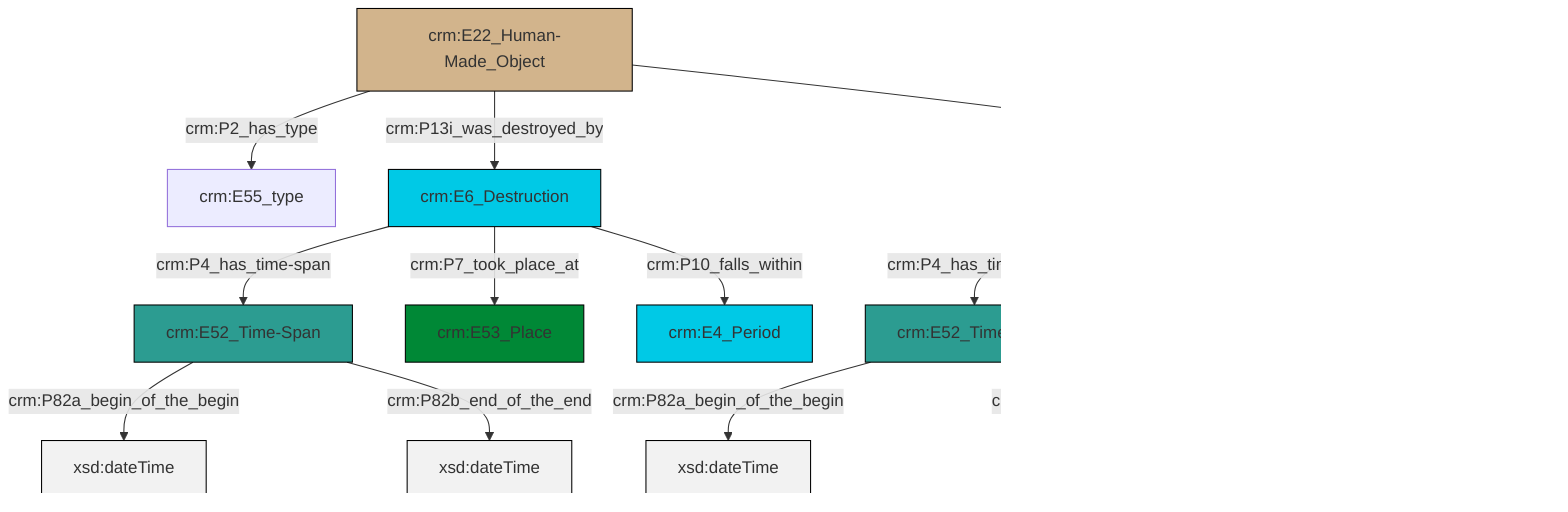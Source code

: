 graph TD
classDef Literal fill:#f2f2f2,stroke:#000000;
classDef CRM_Entity fill:#FFFFFF,stroke:#000000;
classDef Temporal_Entity fill:#00C9E6, stroke:#000000;
classDef Type fill:#E18312, stroke:#000000;
classDef Time-Span fill:#2C9C91, stroke:#000000;
classDef Appellation fill:#FFEB7F, stroke:#000000;
classDef Place fill:#008836, stroke:#000000;
classDef Persistent_Item fill:#B266B2, stroke:#000000;
classDef Conceptual_Object fill:#FFD700, stroke:#000000;
classDef Physical_Thing fill:#D2B48C, stroke:#000000;
classDef Actor fill:#f58aad, stroke:#000000;
classDef PC_Classes fill:#4ce600, stroke:#000000;
classDef Multi fill:#cccccc,stroke:#000000;

0["crm:E6_Destruction"]:::Temporal_Entity -->|crm:P4_has_time-span| 1["crm:E52_Time-Span"]:::Time-Span
6["crm:E22_Human-Made_Object"]:::Physical_Thing -->|crm:P2_has_type| 7["crm:E55_type"]:::Default
0["crm:E6_Destruction"]:::Temporal_Entity -->|crm:P7_took_place_at| 10["crm:E53_Place"]:::Place
6["crm:E22_Human-Made_Object"]:::Physical_Thing -->|crm:P13i_was_destroyed_by| 0["crm:E6_Destruction"]:::Temporal_Entity
11["crm:E12_Production"]:::Temporal_Entity -->|crm:P4_has_time-span| 12["crm:E52_Time-Span"]:::Time-Span
6["crm:E22_Human-Made_Object"]:::Physical_Thing -->|crm:P108i_was_produced_by| 11["crm:E12_Production"]:::Temporal_Entity
1["crm:E52_Time-Span"]:::Time-Span -->|crm:P82a_begin_of_the_begin| 13[xsd:dateTime]:::Literal
0["crm:E6_Destruction"]:::Temporal_Entity -->|crm:P10_falls_within| 2["crm:E4_Period"]:::Temporal_Entity
12["crm:E52_Time-Span"]:::Time-Span -->|crm:P82a_begin_of_the_begin| 14[xsd:dateTime]:::Literal
1["crm:E52_Time-Span"]:::Time-Span -->|crm:P82b_end_of_the_end| 16[xsd:dateTime]:::Literal
12["crm:E52_Time-Span"]:::Time-Span -->|crm:P82b_end_of_the_end| 18[xsd:dateTime]:::Literal
11["crm:E12_Production"]:::Temporal_Entity -->|crm:P7_took_place_at| 4["crm:E53_Place"]:::Place
11["crm:E12_Production"]:::Temporal_Entity -->|crm:P10_falls_within| 8["crm:E4_Period"]:::Temporal_Entity